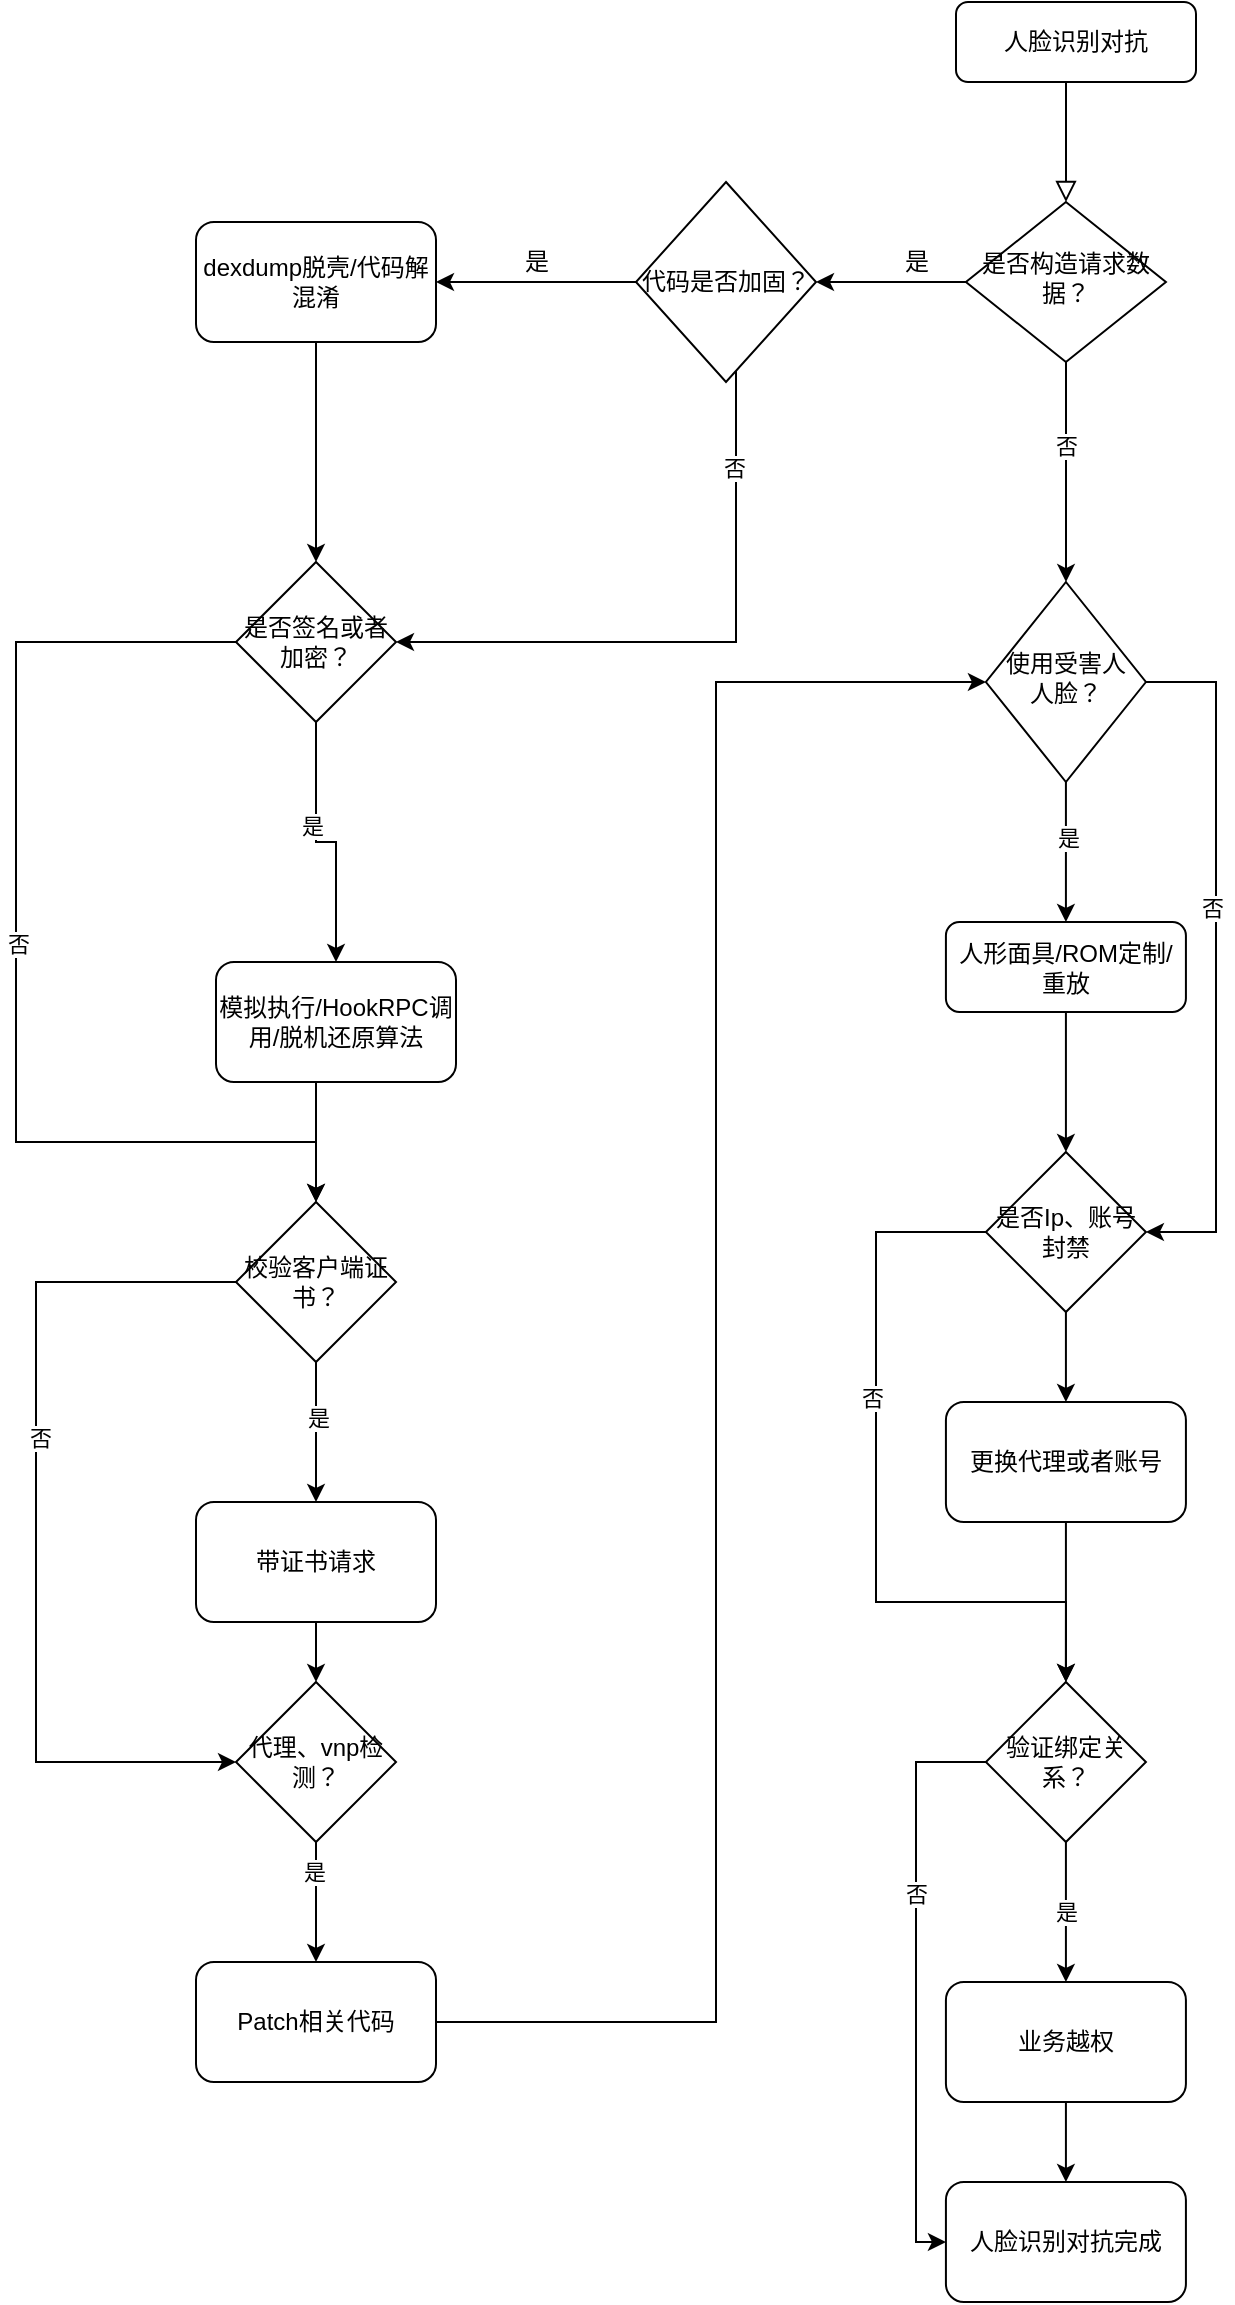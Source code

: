 <mxfile version="20.3.6" type="github">
  <diagram id="C5RBs43oDa-KdzZeNtuy" name="Page-1">
    <mxGraphModel dx="1129" dy="676" grid="1" gridSize="10" guides="1" tooltips="1" connect="1" arrows="1" fold="1" page="1" pageScale="1" pageWidth="827" pageHeight="1169" math="0" shadow="0">
      <root>
        <mxCell id="WIyWlLk6GJQsqaUBKTNV-0" />
        <mxCell id="WIyWlLk6GJQsqaUBKTNV-1" parent="WIyWlLk6GJQsqaUBKTNV-0" />
        <mxCell id="WIyWlLk6GJQsqaUBKTNV-2" value="" style="rounded=0;html=1;jettySize=auto;orthogonalLoop=1;fontSize=11;endArrow=block;endFill=0;endSize=8;strokeWidth=1;shadow=0;labelBackgroundColor=none;edgeStyle=orthogonalEdgeStyle;" parent="WIyWlLk6GJQsqaUBKTNV-1" source="WIyWlLk6GJQsqaUBKTNV-3" target="WIyWlLk6GJQsqaUBKTNV-6" edge="1">
          <mxGeometry relative="1" as="geometry">
            <Array as="points">
              <mxPoint x="615" y="60" />
              <mxPoint x="615" y="60" />
            </Array>
          </mxGeometry>
        </mxCell>
        <mxCell id="WIyWlLk6GJQsqaUBKTNV-3" value="人脸识别对抗" style="rounded=1;whiteSpace=wrap;html=1;fontSize=12;glass=0;strokeWidth=1;shadow=0;" parent="WIyWlLk6GJQsqaUBKTNV-1" vertex="1">
          <mxGeometry x="560" y="10" width="120" height="40" as="geometry" />
        </mxCell>
        <mxCell id="txry4iQ5BGnW9Nxm9vkz-0" style="edgeStyle=orthogonalEdgeStyle;rounded=0;orthogonalLoop=1;jettySize=auto;html=1;" edge="1" parent="WIyWlLk6GJQsqaUBKTNV-1" source="WIyWlLk6GJQsqaUBKTNV-6">
          <mxGeometry relative="1" as="geometry">
            <mxPoint x="490" y="150" as="targetPoint" />
          </mxGeometry>
        </mxCell>
        <mxCell id="txry4iQ5BGnW9Nxm9vkz-45" style="edgeStyle=orthogonalEdgeStyle;rounded=0;orthogonalLoop=1;jettySize=auto;html=1;" edge="1" parent="WIyWlLk6GJQsqaUBKTNV-1" source="WIyWlLk6GJQsqaUBKTNV-6" target="WIyWlLk6GJQsqaUBKTNV-10">
          <mxGeometry relative="1" as="geometry">
            <Array as="points">
              <mxPoint x="615" y="260" />
              <mxPoint x="615" y="260" />
            </Array>
          </mxGeometry>
        </mxCell>
        <mxCell id="txry4iQ5BGnW9Nxm9vkz-46" value="否" style="edgeLabel;html=1;align=center;verticalAlign=middle;resizable=0;points=[];" vertex="1" connectable="0" parent="txry4iQ5BGnW9Nxm9vkz-45">
          <mxGeometry x="-0.234" relative="1" as="geometry">
            <mxPoint as="offset" />
          </mxGeometry>
        </mxCell>
        <mxCell id="WIyWlLk6GJQsqaUBKTNV-6" value="是否构造请求数据？" style="rhombus;whiteSpace=wrap;html=1;shadow=0;fontFamily=Helvetica;fontSize=12;align=center;strokeWidth=1;spacing=6;spacingTop=-4;" parent="WIyWlLk6GJQsqaUBKTNV-1" vertex="1">
          <mxGeometry x="564.96" y="110" width="100" height="80" as="geometry" />
        </mxCell>
        <mxCell id="txry4iQ5BGnW9Nxm9vkz-31" style="edgeStyle=orthogonalEdgeStyle;rounded=0;orthogonalLoop=1;jettySize=auto;html=1;entryX=0.5;entryY=0;entryDx=0;entryDy=0;" edge="1" parent="WIyWlLk6GJQsqaUBKTNV-1" source="WIyWlLk6GJQsqaUBKTNV-10" target="txry4iQ5BGnW9Nxm9vkz-33">
          <mxGeometry relative="1" as="geometry">
            <mxPoint x="615" y="520" as="targetPoint" />
            <mxPoint x="614.96" y="560" as="sourcePoint" />
          </mxGeometry>
        </mxCell>
        <mxCell id="txry4iQ5BGnW9Nxm9vkz-32" value="是" style="edgeLabel;html=1;align=center;verticalAlign=middle;resizable=0;points=[];" vertex="1" connectable="0" parent="txry4iQ5BGnW9Nxm9vkz-31">
          <mxGeometry x="-0.198" y="1" relative="1" as="geometry">
            <mxPoint as="offset" />
          </mxGeometry>
        </mxCell>
        <mxCell id="txry4iQ5BGnW9Nxm9vkz-36" style="edgeStyle=orthogonalEdgeStyle;rounded=0;orthogonalLoop=1;jettySize=auto;html=1;entryX=1;entryY=0.5;entryDx=0;entryDy=0;exitX=0.5;exitY=0;exitDx=0;exitDy=0;" edge="1" parent="WIyWlLk6GJQsqaUBKTNV-1" source="WIyWlLk6GJQsqaUBKTNV-10" target="txry4iQ5BGnW9Nxm9vkz-47">
          <mxGeometry relative="1" as="geometry">
            <mxPoint x="654.96" y="540.0" as="sourcePoint" />
            <mxPoint x="725" y="840" as="targetPoint" />
            <Array as="points">
              <mxPoint x="690" y="350" />
              <mxPoint x="690" y="625" />
            </Array>
          </mxGeometry>
        </mxCell>
        <mxCell id="txry4iQ5BGnW9Nxm9vkz-37" value="否" style="edgeLabel;html=1;align=center;verticalAlign=middle;resizable=0;points=[];" vertex="1" connectable="0" parent="txry4iQ5BGnW9Nxm9vkz-36">
          <mxGeometry x="-0.146" y="-2" relative="1" as="geometry">
            <mxPoint as="offset" />
          </mxGeometry>
        </mxCell>
        <mxCell id="WIyWlLk6GJQsqaUBKTNV-10" value="使用受害人人脸？" style="rhombus;whiteSpace=wrap;html=1;shadow=0;fontFamily=Helvetica;fontSize=12;align=center;strokeWidth=1;spacing=6;spacingTop=-4;direction=south;" parent="WIyWlLk6GJQsqaUBKTNV-1" vertex="1">
          <mxGeometry x="574.96" y="300" width="80" height="100" as="geometry" />
        </mxCell>
        <mxCell id="txry4iQ5BGnW9Nxm9vkz-2" value="是" style="text;html=1;align=center;verticalAlign=middle;resizable=0;points=[];autosize=1;strokeColor=none;fillColor=none;" vertex="1" parent="WIyWlLk6GJQsqaUBKTNV-1">
          <mxGeometry x="520" y="125" width="40" height="30" as="geometry" />
        </mxCell>
        <mxCell id="txry4iQ5BGnW9Nxm9vkz-4" style="edgeStyle=orthogonalEdgeStyle;rounded=0;orthogonalLoop=1;jettySize=auto;html=1;" edge="1" parent="WIyWlLk6GJQsqaUBKTNV-1" source="txry4iQ5BGnW9Nxm9vkz-3">
          <mxGeometry relative="1" as="geometry">
            <mxPoint x="300" y="150" as="targetPoint" />
          </mxGeometry>
        </mxCell>
        <mxCell id="txry4iQ5BGnW9Nxm9vkz-9" style="edgeStyle=orthogonalEdgeStyle;rounded=0;orthogonalLoop=1;jettySize=auto;html=1;entryX=1;entryY=0.5;entryDx=0;entryDy=0;" edge="1" parent="WIyWlLk6GJQsqaUBKTNV-1" source="txry4iQ5BGnW9Nxm9vkz-3" target="txry4iQ5BGnW9Nxm9vkz-8">
          <mxGeometry relative="1" as="geometry">
            <Array as="points">
              <mxPoint x="450" y="330" />
            </Array>
          </mxGeometry>
        </mxCell>
        <mxCell id="txry4iQ5BGnW9Nxm9vkz-10" value="否" style="edgeLabel;html=1;align=center;verticalAlign=middle;resizable=0;points=[];" vertex="1" connectable="0" parent="txry4iQ5BGnW9Nxm9vkz-9">
          <mxGeometry x="-0.685" y="-1" relative="1" as="geometry">
            <mxPoint as="offset" />
          </mxGeometry>
        </mxCell>
        <mxCell id="txry4iQ5BGnW9Nxm9vkz-3" value="代码是否加固？" style="rhombus;whiteSpace=wrap;html=1;" vertex="1" parent="WIyWlLk6GJQsqaUBKTNV-1">
          <mxGeometry x="400" y="100" width="90" height="100" as="geometry" />
        </mxCell>
        <mxCell id="txry4iQ5BGnW9Nxm9vkz-5" value="是" style="text;html=1;align=center;verticalAlign=middle;resizable=0;points=[];autosize=1;strokeColor=none;fillColor=none;" vertex="1" parent="WIyWlLk6GJQsqaUBKTNV-1">
          <mxGeometry x="330" y="125" width="40" height="30" as="geometry" />
        </mxCell>
        <mxCell id="txry4iQ5BGnW9Nxm9vkz-7" style="edgeStyle=orthogonalEdgeStyle;rounded=0;orthogonalLoop=1;jettySize=auto;html=1;" edge="1" parent="WIyWlLk6GJQsqaUBKTNV-1" source="txry4iQ5BGnW9Nxm9vkz-6" target="txry4iQ5BGnW9Nxm9vkz-8">
          <mxGeometry relative="1" as="geometry">
            <mxPoint x="240" y="330" as="targetPoint" />
          </mxGeometry>
        </mxCell>
        <mxCell id="txry4iQ5BGnW9Nxm9vkz-6" value="dexdump脱壳/代码解混淆" style="rounded=1;whiteSpace=wrap;html=1;" vertex="1" parent="WIyWlLk6GJQsqaUBKTNV-1">
          <mxGeometry x="180" y="120" width="120" height="60" as="geometry" />
        </mxCell>
        <mxCell id="txry4iQ5BGnW9Nxm9vkz-11" style="edgeStyle=orthogonalEdgeStyle;rounded=0;orthogonalLoop=1;jettySize=auto;html=1;entryX=0.5;entryY=0;entryDx=0;entryDy=0;" edge="1" parent="WIyWlLk6GJQsqaUBKTNV-1" source="txry4iQ5BGnW9Nxm9vkz-8" target="txry4iQ5BGnW9Nxm9vkz-13">
          <mxGeometry relative="1" as="geometry">
            <mxPoint x="240" y="470" as="targetPoint" />
          </mxGeometry>
        </mxCell>
        <mxCell id="txry4iQ5BGnW9Nxm9vkz-12" value="是" style="edgeLabel;html=1;align=center;verticalAlign=middle;resizable=0;points=[];" vertex="1" connectable="0" parent="txry4iQ5BGnW9Nxm9vkz-11">
          <mxGeometry x="-0.21" y="-2" relative="1" as="geometry">
            <mxPoint as="offset" />
          </mxGeometry>
        </mxCell>
        <mxCell id="txry4iQ5BGnW9Nxm9vkz-14" style="edgeStyle=orthogonalEdgeStyle;rounded=0;orthogonalLoop=1;jettySize=auto;html=1;entryX=0.5;entryY=0;entryDx=0;entryDy=0;" edge="1" parent="WIyWlLk6GJQsqaUBKTNV-1" source="txry4iQ5BGnW9Nxm9vkz-8" target="txry4iQ5BGnW9Nxm9vkz-17">
          <mxGeometry relative="1" as="geometry">
            <mxPoint x="240" y="570" as="targetPoint" />
            <Array as="points">
              <mxPoint x="90" y="330" />
              <mxPoint x="90" y="580" />
              <mxPoint x="240" y="580" />
            </Array>
          </mxGeometry>
        </mxCell>
        <mxCell id="txry4iQ5BGnW9Nxm9vkz-15" value="否" style="edgeLabel;html=1;align=center;verticalAlign=middle;resizable=0;points=[];" vertex="1" connectable="0" parent="txry4iQ5BGnW9Nxm9vkz-14">
          <mxGeometry x="-0.036" y="1" relative="1" as="geometry">
            <mxPoint as="offset" />
          </mxGeometry>
        </mxCell>
        <mxCell id="txry4iQ5BGnW9Nxm9vkz-8" value="是否签名或者加密？" style="rhombus;whiteSpace=wrap;html=1;" vertex="1" parent="WIyWlLk6GJQsqaUBKTNV-1">
          <mxGeometry x="200" y="290" width="80" height="80" as="geometry" />
        </mxCell>
        <mxCell id="txry4iQ5BGnW9Nxm9vkz-16" style="edgeStyle=orthogonalEdgeStyle;rounded=0;orthogonalLoop=1;jettySize=auto;html=1;entryX=0.5;entryY=0;entryDx=0;entryDy=0;" edge="1" parent="WIyWlLk6GJQsqaUBKTNV-1" source="txry4iQ5BGnW9Nxm9vkz-13" target="txry4iQ5BGnW9Nxm9vkz-17">
          <mxGeometry relative="1" as="geometry">
            <mxPoint x="240" y="590" as="targetPoint" />
            <Array as="points">
              <mxPoint x="240" y="570" />
              <mxPoint x="240" y="570" />
            </Array>
          </mxGeometry>
        </mxCell>
        <mxCell id="txry4iQ5BGnW9Nxm9vkz-13" value="模拟执行/HookRPC调用/脱机还原算法" style="rounded=1;whiteSpace=wrap;html=1;" vertex="1" parent="WIyWlLk6GJQsqaUBKTNV-1">
          <mxGeometry x="190" y="490" width="120" height="60" as="geometry" />
        </mxCell>
        <mxCell id="txry4iQ5BGnW9Nxm9vkz-19" style="edgeStyle=orthogonalEdgeStyle;rounded=0;orthogonalLoop=1;jettySize=auto;html=1;" edge="1" parent="WIyWlLk6GJQsqaUBKTNV-1" source="txry4iQ5BGnW9Nxm9vkz-17">
          <mxGeometry relative="1" as="geometry">
            <mxPoint x="240" y="760" as="targetPoint" />
          </mxGeometry>
        </mxCell>
        <mxCell id="txry4iQ5BGnW9Nxm9vkz-20" value="是" style="edgeLabel;html=1;align=center;verticalAlign=middle;resizable=0;points=[];" vertex="1" connectable="0" parent="txry4iQ5BGnW9Nxm9vkz-19">
          <mxGeometry x="-0.222" y="1" relative="1" as="geometry">
            <mxPoint as="offset" />
          </mxGeometry>
        </mxCell>
        <mxCell id="txry4iQ5BGnW9Nxm9vkz-24" style="edgeStyle=orthogonalEdgeStyle;rounded=0;orthogonalLoop=1;jettySize=auto;html=1;entryX=0;entryY=0.5;entryDx=0;entryDy=0;exitX=0;exitY=0.5;exitDx=0;exitDy=0;" edge="1" parent="WIyWlLk6GJQsqaUBKTNV-1" source="txry4iQ5BGnW9Nxm9vkz-17" target="txry4iQ5BGnW9Nxm9vkz-23">
          <mxGeometry relative="1" as="geometry">
            <mxPoint x="290" y="890" as="targetPoint" />
            <Array as="points">
              <mxPoint x="100" y="650" />
              <mxPoint x="100" y="890" />
            </Array>
          </mxGeometry>
        </mxCell>
        <mxCell id="txry4iQ5BGnW9Nxm9vkz-25" value="否" style="edgeLabel;html=1;align=center;verticalAlign=middle;resizable=0;points=[];" vertex="1" connectable="0" parent="txry4iQ5BGnW9Nxm9vkz-24">
          <mxGeometry x="-0.191" y="2" relative="1" as="geometry">
            <mxPoint as="offset" />
          </mxGeometry>
        </mxCell>
        <mxCell id="txry4iQ5BGnW9Nxm9vkz-17" value="校验客户端证书？" style="rhombus;whiteSpace=wrap;html=1;" vertex="1" parent="WIyWlLk6GJQsqaUBKTNV-1">
          <mxGeometry x="200" y="610" width="80" height="80" as="geometry" />
        </mxCell>
        <mxCell id="txry4iQ5BGnW9Nxm9vkz-22" style="edgeStyle=orthogonalEdgeStyle;rounded=0;orthogonalLoop=1;jettySize=auto;html=1;" edge="1" parent="WIyWlLk6GJQsqaUBKTNV-1" source="txry4iQ5BGnW9Nxm9vkz-21" target="txry4iQ5BGnW9Nxm9vkz-23">
          <mxGeometry relative="1" as="geometry">
            <mxPoint x="240" y="890" as="targetPoint" />
          </mxGeometry>
        </mxCell>
        <mxCell id="txry4iQ5BGnW9Nxm9vkz-21" value="带证书请求" style="rounded=1;whiteSpace=wrap;html=1;" vertex="1" parent="WIyWlLk6GJQsqaUBKTNV-1">
          <mxGeometry x="180" y="760" width="120" height="60" as="geometry" />
        </mxCell>
        <mxCell id="txry4iQ5BGnW9Nxm9vkz-26" style="edgeStyle=orthogonalEdgeStyle;rounded=0;orthogonalLoop=1;jettySize=auto;html=1;" edge="1" parent="WIyWlLk6GJQsqaUBKTNV-1" source="txry4iQ5BGnW9Nxm9vkz-23" target="txry4iQ5BGnW9Nxm9vkz-27">
          <mxGeometry relative="1" as="geometry">
            <mxPoint x="240" y="980" as="targetPoint" />
          </mxGeometry>
        </mxCell>
        <mxCell id="txry4iQ5BGnW9Nxm9vkz-28" value="是" style="edgeLabel;html=1;align=center;verticalAlign=middle;resizable=0;points=[];" vertex="1" connectable="0" parent="txry4iQ5BGnW9Nxm9vkz-26">
          <mxGeometry x="-0.5" y="-1" relative="1" as="geometry">
            <mxPoint as="offset" />
          </mxGeometry>
        </mxCell>
        <mxCell id="txry4iQ5BGnW9Nxm9vkz-23" value="代理、vnp检测？" style="rhombus;whiteSpace=wrap;html=1;" vertex="1" parent="WIyWlLk6GJQsqaUBKTNV-1">
          <mxGeometry x="200" y="850" width="80" height="80" as="geometry" />
        </mxCell>
        <mxCell id="txry4iQ5BGnW9Nxm9vkz-30" style="edgeStyle=orthogonalEdgeStyle;rounded=0;orthogonalLoop=1;jettySize=auto;html=1;entryX=0.5;entryY=1;entryDx=0;entryDy=0;" edge="1" parent="WIyWlLk6GJQsqaUBKTNV-1" source="txry4iQ5BGnW9Nxm9vkz-27" target="WIyWlLk6GJQsqaUBKTNV-10">
          <mxGeometry relative="1" as="geometry">
            <mxPoint x="450" y="390" as="targetPoint" />
            <Array as="points">
              <mxPoint x="440" y="1020" />
              <mxPoint x="440" y="350" />
            </Array>
          </mxGeometry>
        </mxCell>
        <mxCell id="txry4iQ5BGnW9Nxm9vkz-27" value="Patch相关代码" style="rounded=1;whiteSpace=wrap;html=1;" vertex="1" parent="WIyWlLk6GJQsqaUBKTNV-1">
          <mxGeometry x="180" y="990" width="120" height="60" as="geometry" />
        </mxCell>
        <mxCell id="txry4iQ5BGnW9Nxm9vkz-34" style="edgeStyle=orthogonalEdgeStyle;rounded=0;orthogonalLoop=1;jettySize=auto;html=1;entryX=0.5;entryY=0;entryDx=0;entryDy=0;" edge="1" parent="WIyWlLk6GJQsqaUBKTNV-1" source="txry4iQ5BGnW9Nxm9vkz-33" target="txry4iQ5BGnW9Nxm9vkz-47">
          <mxGeometry relative="1" as="geometry">
            <mxPoint x="670" y="770" as="targetPoint" />
          </mxGeometry>
        </mxCell>
        <mxCell id="txry4iQ5BGnW9Nxm9vkz-33" value="人形面具/ROM定制/重放" style="rounded=1;whiteSpace=wrap;html=1;" vertex="1" parent="WIyWlLk6GJQsqaUBKTNV-1">
          <mxGeometry x="554.96" y="470" width="120" height="45" as="geometry" />
        </mxCell>
        <mxCell id="txry4iQ5BGnW9Nxm9vkz-38" value="是" style="edgeStyle=orthogonalEdgeStyle;rounded=0;orthogonalLoop=1;jettySize=auto;html=1;exitX=0.5;exitY=1;exitDx=0;exitDy=0;entryX=0.5;entryY=0;entryDx=0;entryDy=0;" edge="1" parent="WIyWlLk6GJQsqaUBKTNV-1" source="txry4iQ5BGnW9Nxm9vkz-35" target="txry4iQ5BGnW9Nxm9vkz-39">
          <mxGeometry relative="1" as="geometry">
            <mxPoint x="615" y="1130" as="targetPoint" />
            <mxPoint x="614.96" y="1150" as="sourcePoint" />
            <Array as="points" />
          </mxGeometry>
        </mxCell>
        <mxCell id="txry4iQ5BGnW9Nxm9vkz-43" style="edgeStyle=orthogonalEdgeStyle;rounded=0;orthogonalLoop=1;jettySize=auto;html=1;entryX=0;entryY=0.5;entryDx=0;entryDy=0;exitX=0;exitY=0.5;exitDx=0;exitDy=0;" edge="1" parent="WIyWlLk6GJQsqaUBKTNV-1" source="txry4iQ5BGnW9Nxm9vkz-35" target="txry4iQ5BGnW9Nxm9vkz-42">
          <mxGeometry relative="1" as="geometry">
            <mxPoint x="570" y="1110" as="sourcePoint" />
            <Array as="points">
              <mxPoint x="540" y="890" />
              <mxPoint x="540" y="1130" />
            </Array>
          </mxGeometry>
        </mxCell>
        <mxCell id="txry4iQ5BGnW9Nxm9vkz-44" value="否" style="edgeLabel;html=1;align=center;verticalAlign=middle;resizable=0;points=[];" vertex="1" connectable="0" parent="txry4iQ5BGnW9Nxm9vkz-43">
          <mxGeometry x="-0.308" relative="1" as="geometry">
            <mxPoint as="offset" />
          </mxGeometry>
        </mxCell>
        <mxCell id="txry4iQ5BGnW9Nxm9vkz-35" value="验证绑定关系？" style="rhombus;whiteSpace=wrap;html=1;" vertex="1" parent="WIyWlLk6GJQsqaUBKTNV-1">
          <mxGeometry x="574.96" y="850" width="80" height="80" as="geometry" />
        </mxCell>
        <mxCell id="txry4iQ5BGnW9Nxm9vkz-41" style="edgeStyle=orthogonalEdgeStyle;rounded=0;orthogonalLoop=1;jettySize=auto;html=1;" edge="1" parent="WIyWlLk6GJQsqaUBKTNV-1" source="txry4iQ5BGnW9Nxm9vkz-39" target="txry4iQ5BGnW9Nxm9vkz-42">
          <mxGeometry relative="1" as="geometry">
            <mxPoint x="614.96" y="1350" as="targetPoint" />
          </mxGeometry>
        </mxCell>
        <mxCell id="txry4iQ5BGnW9Nxm9vkz-39" value="业务越权" style="rounded=1;whiteSpace=wrap;html=1;" vertex="1" parent="WIyWlLk6GJQsqaUBKTNV-1">
          <mxGeometry x="554.96" y="1000" width="120" height="60" as="geometry" />
        </mxCell>
        <mxCell id="txry4iQ5BGnW9Nxm9vkz-42" value="人脸识别对抗完成" style="rounded=1;whiteSpace=wrap;html=1;" vertex="1" parent="WIyWlLk6GJQsqaUBKTNV-1">
          <mxGeometry x="554.96" y="1100" width="120" height="60" as="geometry" />
        </mxCell>
        <mxCell id="txry4iQ5BGnW9Nxm9vkz-50" style="edgeStyle=orthogonalEdgeStyle;rounded=0;orthogonalLoop=1;jettySize=auto;html=1;" edge="1" parent="WIyWlLk6GJQsqaUBKTNV-1" source="txry4iQ5BGnW9Nxm9vkz-47" target="txry4iQ5BGnW9Nxm9vkz-51">
          <mxGeometry relative="1" as="geometry">
            <mxPoint x="614.96" y="960" as="targetPoint" />
          </mxGeometry>
        </mxCell>
        <mxCell id="txry4iQ5BGnW9Nxm9vkz-55" style="edgeStyle=orthogonalEdgeStyle;rounded=0;orthogonalLoop=1;jettySize=auto;html=1;entryX=0.5;entryY=0;entryDx=0;entryDy=0;exitX=0;exitY=0.5;exitDx=0;exitDy=0;" edge="1" parent="WIyWlLk6GJQsqaUBKTNV-1" source="txry4iQ5BGnW9Nxm9vkz-47" target="txry4iQ5BGnW9Nxm9vkz-35">
          <mxGeometry relative="1" as="geometry">
            <mxPoint x="620" y="1060" as="targetPoint" />
            <Array as="points">
              <mxPoint x="520" y="625" />
              <mxPoint x="520" y="810" />
              <mxPoint x="615" y="810" />
            </Array>
          </mxGeometry>
        </mxCell>
        <mxCell id="txry4iQ5BGnW9Nxm9vkz-56" value="否" style="edgeLabel;html=1;align=center;verticalAlign=middle;resizable=0;points=[];" vertex="1" connectable="0" parent="txry4iQ5BGnW9Nxm9vkz-55">
          <mxGeometry x="-0.266" y="-2" relative="1" as="geometry">
            <mxPoint as="offset" />
          </mxGeometry>
        </mxCell>
        <mxCell id="txry4iQ5BGnW9Nxm9vkz-47" value="是否Ip、账号封禁" style="rhombus;whiteSpace=wrap;html=1;" vertex="1" parent="WIyWlLk6GJQsqaUBKTNV-1">
          <mxGeometry x="574.96" y="585" width="80" height="80" as="geometry" />
        </mxCell>
        <mxCell id="txry4iQ5BGnW9Nxm9vkz-59" value="" style="edgeStyle=orthogonalEdgeStyle;rounded=0;orthogonalLoop=1;jettySize=auto;html=1;" edge="1" parent="WIyWlLk6GJQsqaUBKTNV-1" source="txry4iQ5BGnW9Nxm9vkz-51" target="txry4iQ5BGnW9Nxm9vkz-35">
          <mxGeometry relative="1" as="geometry" />
        </mxCell>
        <mxCell id="txry4iQ5BGnW9Nxm9vkz-51" value="更换代理或者账号" style="rounded=1;whiteSpace=wrap;html=1;" vertex="1" parent="WIyWlLk6GJQsqaUBKTNV-1">
          <mxGeometry x="554.96" y="710" width="120" height="60" as="geometry" />
        </mxCell>
      </root>
    </mxGraphModel>
  </diagram>
</mxfile>
